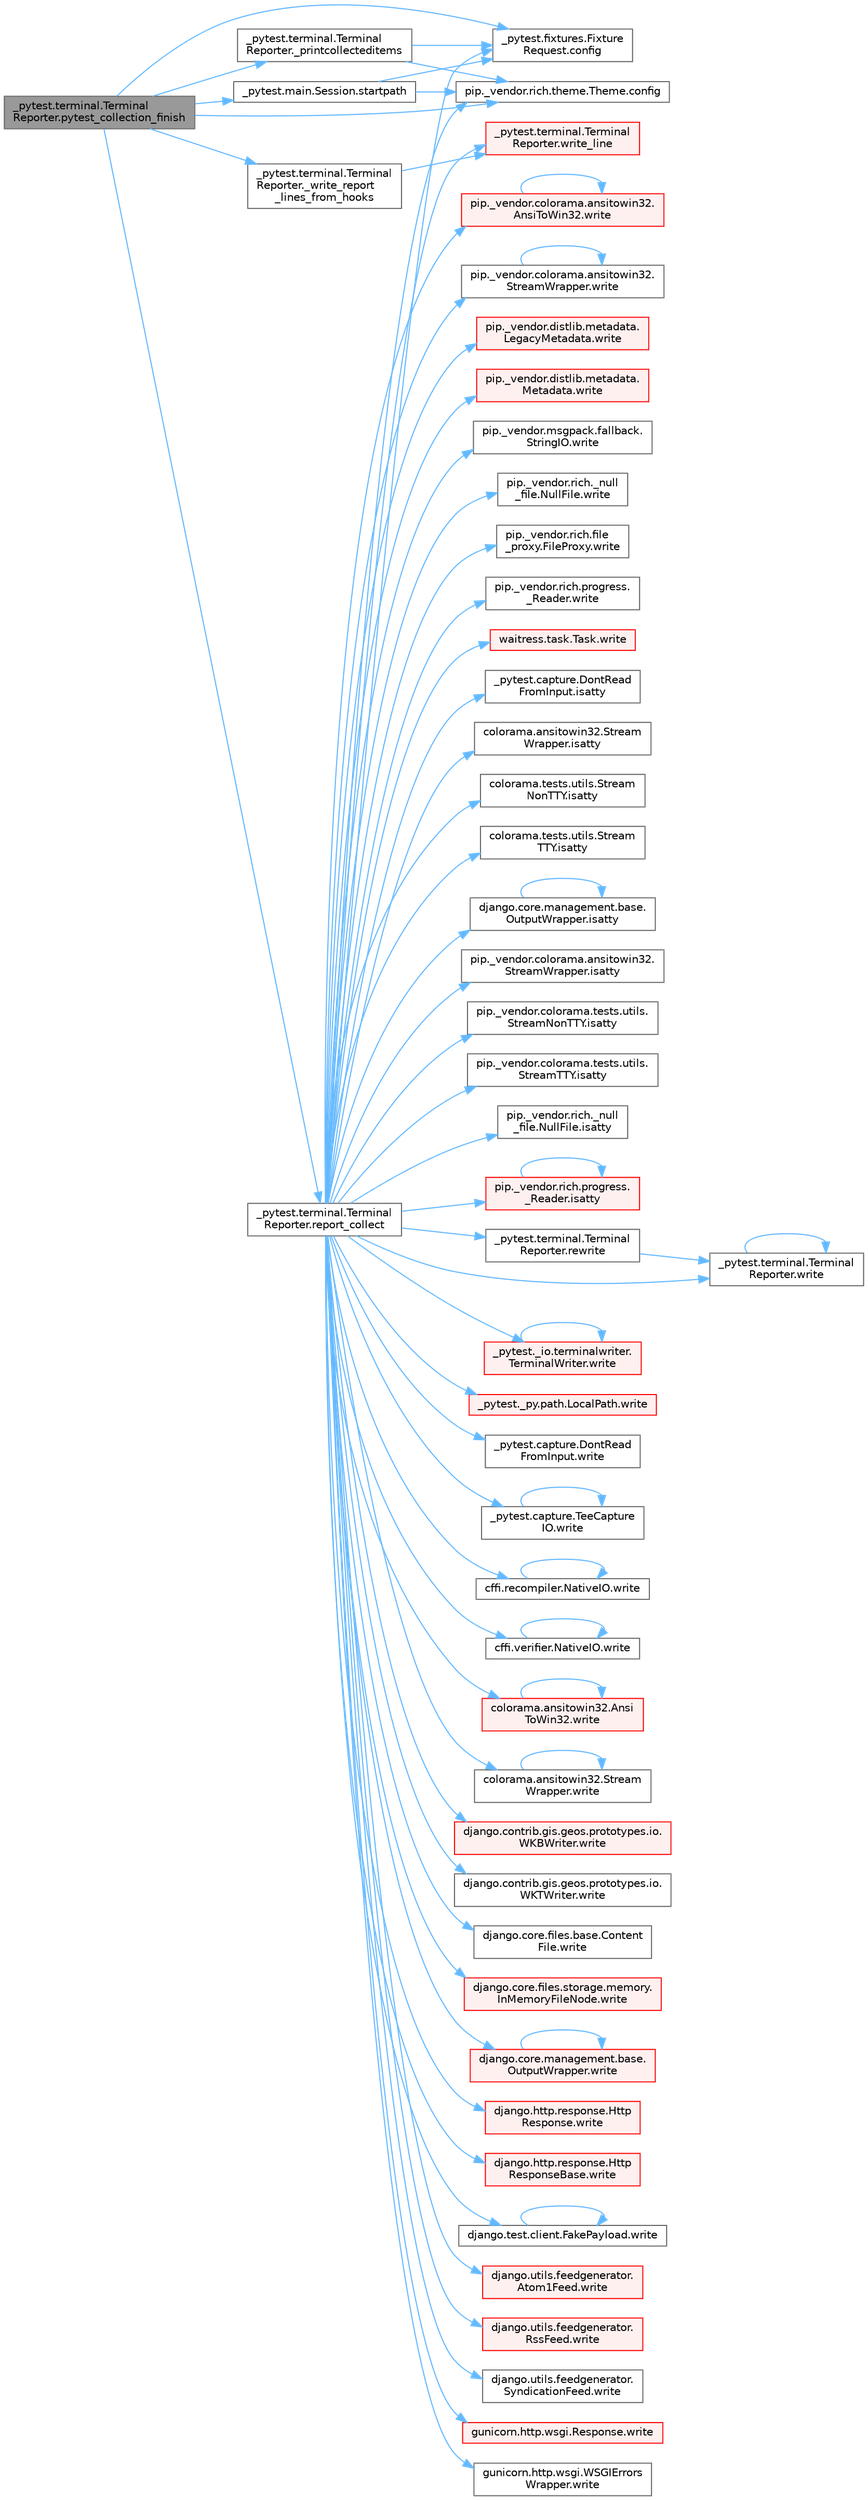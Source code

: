 digraph "_pytest.terminal.TerminalReporter.pytest_collection_finish"
{
 // LATEX_PDF_SIZE
  bgcolor="transparent";
  edge [fontname=Helvetica,fontsize=10,labelfontname=Helvetica,labelfontsize=10];
  node [fontname=Helvetica,fontsize=10,shape=box,height=0.2,width=0.4];
  rankdir="LR";
  Node1 [id="Node000001",label="_pytest.terminal.Terminal\lReporter.pytest_collection_finish",height=0.2,width=0.4,color="gray40", fillcolor="grey60", style="filled", fontcolor="black",tooltip=" "];
  Node1 -> Node2 [id="edge1_Node000001_Node000002",color="steelblue1",style="solid",tooltip=" "];
  Node2 [id="Node000002",label="_pytest.terminal.Terminal\lReporter._printcollecteditems",height=0.2,width=0.4,color="grey40", fillcolor="white", style="filled",URL="$class__pytest_1_1terminal_1_1_terminal_reporter.html#aa0e3eb30065d4b2f856c5c4f5f7efddc",tooltip=" "];
  Node2 -> Node3 [id="edge2_Node000002_Node000003",color="steelblue1",style="solid",tooltip=" "];
  Node3 [id="Node000003",label="_pytest.fixtures.Fixture\lRequest.config",height=0.2,width=0.4,color="grey40", fillcolor="white", style="filled",URL="$class__pytest_1_1fixtures_1_1_fixture_request.html#a9ed7b83923283e6cc50ae1c56f68b36d",tooltip=" "];
  Node2 -> Node4 [id="edge3_Node000002_Node000004",color="steelblue1",style="solid",tooltip=" "];
  Node4 [id="Node000004",label="pip._vendor.rich.theme.Theme.config",height=0.2,width=0.4,color="grey40", fillcolor="white", style="filled",URL="$classpip_1_1__vendor_1_1rich_1_1theme_1_1_theme.html#a66944133178df92a2cc2793b6053a2ea",tooltip=" "];
  Node1 -> Node5 [id="edge4_Node000001_Node000005",color="steelblue1",style="solid",tooltip=" "];
  Node5 [id="Node000005",label="_pytest.terminal.Terminal\lReporter._write_report\l_lines_from_hooks",height=0.2,width=0.4,color="grey40", fillcolor="white", style="filled",URL="$class__pytest_1_1terminal_1_1_terminal_reporter.html#a2b1b718e6a4add0e471ee91a28884a76",tooltip=" "];
  Node5 -> Node6 [id="edge5_Node000005_Node000006",color="steelblue1",style="solid",tooltip=" "];
  Node6 [id="Node000006",label="_pytest.terminal.Terminal\lReporter.write_line",height=0.2,width=0.4,color="red", fillcolor="#FFF0F0", style="filled",URL="$class__pytest_1_1terminal_1_1_terminal_reporter.html#a0322712c2fc4c8a9660c4cb095ad7b0e",tooltip=" "];
  Node1 -> Node3 [id="edge6_Node000001_Node000003",color="steelblue1",style="solid",tooltip=" "];
  Node1 -> Node4 [id="edge7_Node000001_Node000004",color="steelblue1",style="solid",tooltip=" "];
  Node1 -> Node8 [id="edge8_Node000001_Node000008",color="steelblue1",style="solid",tooltip=" "];
  Node8 [id="Node000008",label="_pytest.terminal.Terminal\lReporter.report_collect",height=0.2,width=0.4,color="grey40", fillcolor="white", style="filled",URL="$class__pytest_1_1terminal_1_1_terminal_reporter.html#a8aaee1238de041e936a2d65c80d5458b",tooltip=" "];
  Node8 -> Node3 [id="edge9_Node000008_Node000003",color="steelblue1",style="solid",tooltip=" "];
  Node8 -> Node4 [id="edge10_Node000008_Node000004",color="steelblue1",style="solid",tooltip=" "];
  Node8 -> Node9 [id="edge11_Node000008_Node000009",color="steelblue1",style="solid",tooltip=" "];
  Node9 [id="Node000009",label="_pytest.capture.DontRead\lFromInput.isatty",height=0.2,width=0.4,color="grey40", fillcolor="white", style="filled",URL="$class__pytest_1_1capture_1_1_dont_read_from_input.html#a3c5c76a93255e4e51e5a9e6aed4b3678",tooltip=" "];
  Node8 -> Node10 [id="edge12_Node000008_Node000010",color="steelblue1",style="solid",tooltip=" "];
  Node10 [id="Node000010",label="colorama.ansitowin32.Stream\lWrapper.isatty",height=0.2,width=0.4,color="grey40", fillcolor="white", style="filled",URL="$classcolorama_1_1ansitowin32_1_1_stream_wrapper.html#a5fc1c28e44048b8fba0d4c564ab9843c",tooltip=" "];
  Node8 -> Node11 [id="edge13_Node000008_Node000011",color="steelblue1",style="solid",tooltip=" "];
  Node11 [id="Node000011",label="colorama.tests.utils.Stream\lNonTTY.isatty",height=0.2,width=0.4,color="grey40", fillcolor="white", style="filled",URL="$classcolorama_1_1tests_1_1utils_1_1_stream_non_t_t_y.html#ae6b3c5266692441e88e4c64663453d4d",tooltip=" "];
  Node8 -> Node12 [id="edge14_Node000008_Node000012",color="steelblue1",style="solid",tooltip=" "];
  Node12 [id="Node000012",label="colorama.tests.utils.Stream\lTTY.isatty",height=0.2,width=0.4,color="grey40", fillcolor="white", style="filled",URL="$classcolorama_1_1tests_1_1utils_1_1_stream_t_t_y.html#a79df071f2dba53de524dae1bece215e6",tooltip=" "];
  Node8 -> Node13 [id="edge15_Node000008_Node000013",color="steelblue1",style="solid",tooltip=" "];
  Node13 [id="Node000013",label="django.core.management.base.\lOutputWrapper.isatty",height=0.2,width=0.4,color="grey40", fillcolor="white", style="filled",URL="$classdjango_1_1core_1_1management_1_1base_1_1_output_wrapper.html#a205c4961ed1d9d1a55b3035e13b8c0bd",tooltip=" "];
  Node13 -> Node13 [id="edge16_Node000013_Node000013",color="steelblue1",style="solid",tooltip=" "];
  Node8 -> Node14 [id="edge17_Node000008_Node000014",color="steelblue1",style="solid",tooltip=" "];
  Node14 [id="Node000014",label="pip._vendor.colorama.ansitowin32.\lStreamWrapper.isatty",height=0.2,width=0.4,color="grey40", fillcolor="white", style="filled",URL="$classpip_1_1__vendor_1_1colorama_1_1ansitowin32_1_1_stream_wrapper.html#a3104b95978c1d4474a7170577da7e104",tooltip=" "];
  Node8 -> Node15 [id="edge18_Node000008_Node000015",color="steelblue1",style="solid",tooltip=" "];
  Node15 [id="Node000015",label="pip._vendor.colorama.tests.utils.\lStreamNonTTY.isatty",height=0.2,width=0.4,color="grey40", fillcolor="white", style="filled",URL="$classpip_1_1__vendor_1_1colorama_1_1tests_1_1utils_1_1_stream_non_t_t_y.html#a17d3727badc328fbbbad240365fd409e",tooltip=" "];
  Node8 -> Node16 [id="edge19_Node000008_Node000016",color="steelblue1",style="solid",tooltip=" "];
  Node16 [id="Node000016",label="pip._vendor.colorama.tests.utils.\lStreamTTY.isatty",height=0.2,width=0.4,color="grey40", fillcolor="white", style="filled",URL="$classpip_1_1__vendor_1_1colorama_1_1tests_1_1utils_1_1_stream_t_t_y.html#aa7c31c6badae1d007e41a1e651e2223d",tooltip=" "];
  Node8 -> Node17 [id="edge20_Node000008_Node000017",color="steelblue1",style="solid",tooltip=" "];
  Node17 [id="Node000017",label="pip._vendor.rich._null\l_file.NullFile.isatty",height=0.2,width=0.4,color="grey40", fillcolor="white", style="filled",URL="$classpip_1_1__vendor_1_1rich_1_1__null__file_1_1_null_file.html#ac411fbdc4c754932b410e0f12746b302",tooltip=" "];
  Node8 -> Node18 [id="edge21_Node000008_Node000018",color="steelblue1",style="solid",tooltip=" "];
  Node18 [id="Node000018",label="pip._vendor.rich.progress.\l_Reader.isatty",height=0.2,width=0.4,color="red", fillcolor="#FFF0F0", style="filled",URL="$classpip_1_1__vendor_1_1rich_1_1progress_1_1___reader.html#a25008b04de43b80685677bd476ebb238",tooltip=" "];
  Node18 -> Node18 [id="edge22_Node000018_Node000018",color="steelblue1",style="solid",tooltip=" "];
  Node8 -> Node4531 [id="edge23_Node000008_Node004531",color="steelblue1",style="solid",tooltip=" "];
  Node4531 [id="Node004531",label="_pytest.terminal.Terminal\lReporter.rewrite",height=0.2,width=0.4,color="grey40", fillcolor="white", style="filled",URL="$class__pytest_1_1terminal_1_1_terminal_reporter.html#ac6ace4a77985b67ccaf836467dd13114",tooltip=" "];
  Node4531 -> Node3975 [id="edge24_Node004531_Node003975",color="steelblue1",style="solid",tooltip=" "];
  Node3975 [id="Node003975",label="_pytest.terminal.Terminal\lReporter.write",height=0.2,width=0.4,color="grey40", fillcolor="white", style="filled",URL="$class__pytest_1_1terminal_1_1_terminal_reporter.html#a6a83fce851fa9dfdc476bc6fb0d4595b",tooltip=" "];
  Node3975 -> Node3975 [id="edge25_Node003975_Node003975",color="steelblue1",style="solid",tooltip=" "];
  Node8 -> Node45 [id="edge26_Node000008_Node000045",color="steelblue1",style="solid",tooltip=" "];
  Node45 [id="Node000045",label="_pytest._io.terminalwriter.\lTerminalWriter.write",height=0.2,width=0.4,color="red", fillcolor="#FFF0F0", style="filled",URL="$class__pytest_1_1__io_1_1terminalwriter_1_1_terminal_writer.html#ab011b237aec5bafbe3761ee6eceaa5b1",tooltip=" "];
  Node45 -> Node45 [id="edge27_Node000045_Node000045",color="steelblue1",style="solid",tooltip=" "];
  Node8 -> Node3972 [id="edge28_Node000008_Node003972",color="steelblue1",style="solid",tooltip=" "];
  Node3972 [id="Node003972",label="_pytest._py.path.LocalPath.write",height=0.2,width=0.4,color="red", fillcolor="#FFF0F0", style="filled",URL="$class__pytest_1_1__py_1_1path_1_1_local_path.html#a8f782fcf3e7b991a42259724f3d25de2",tooltip=" "];
  Node8 -> Node3973 [id="edge29_Node000008_Node003973",color="steelblue1",style="solid",tooltip=" "];
  Node3973 [id="Node003973",label="_pytest.capture.DontRead\lFromInput.write",height=0.2,width=0.4,color="grey40", fillcolor="white", style="filled",URL="$class__pytest_1_1capture_1_1_dont_read_from_input.html#a406eef5fc6e2a689e4095b418e34258e",tooltip=" "];
  Node8 -> Node3974 [id="edge30_Node000008_Node003974",color="steelblue1",style="solid",tooltip=" "];
  Node3974 [id="Node003974",label="_pytest.capture.TeeCapture\lIO.write",height=0.2,width=0.4,color="grey40", fillcolor="white", style="filled",URL="$class__pytest_1_1capture_1_1_tee_capture_i_o.html#ad2ae68f89adb705539b1f510ac1d2a06",tooltip=" "];
  Node3974 -> Node3974 [id="edge31_Node003974_Node003974",color="steelblue1",style="solid",tooltip=" "];
  Node8 -> Node3975 [id="edge32_Node000008_Node003975",color="steelblue1",style="solid",tooltip=" "];
  Node8 -> Node3976 [id="edge33_Node000008_Node003976",color="steelblue1",style="solid",tooltip=" "];
  Node3976 [id="Node003976",label="cffi.recompiler.NativeIO.write",height=0.2,width=0.4,color="grey40", fillcolor="white", style="filled",URL="$classcffi_1_1recompiler_1_1_native_i_o.html#a179e7b41f653f51024a2cc98ad72cbbe",tooltip=" "];
  Node3976 -> Node3976 [id="edge34_Node003976_Node003976",color="steelblue1",style="solid",tooltip=" "];
  Node8 -> Node3977 [id="edge35_Node000008_Node003977",color="steelblue1",style="solid",tooltip=" "];
  Node3977 [id="Node003977",label="cffi.verifier.NativeIO.write",height=0.2,width=0.4,color="grey40", fillcolor="white", style="filled",URL="$classcffi_1_1verifier_1_1_native_i_o.html#a9f02f1e437c53293db7389ce253ee238",tooltip=" "];
  Node3977 -> Node3977 [id="edge36_Node003977_Node003977",color="steelblue1",style="solid",tooltip=" "];
  Node8 -> Node3978 [id="edge37_Node000008_Node003978",color="steelblue1",style="solid",tooltip=" "];
  Node3978 [id="Node003978",label="colorama.ansitowin32.Ansi\lToWin32.write",height=0.2,width=0.4,color="red", fillcolor="#FFF0F0", style="filled",URL="$classcolorama_1_1ansitowin32_1_1_ansi_to_win32.html#abadac90e6f0a5a03cecdc6f254eca7d8",tooltip=" "];
  Node3978 -> Node3978 [id="edge38_Node003978_Node003978",color="steelblue1",style="solid",tooltip=" "];
  Node8 -> Node4000 [id="edge39_Node000008_Node004000",color="steelblue1",style="solid",tooltip=" "];
  Node4000 [id="Node004000",label="colorama.ansitowin32.Stream\lWrapper.write",height=0.2,width=0.4,color="grey40", fillcolor="white", style="filled",URL="$classcolorama_1_1ansitowin32_1_1_stream_wrapper.html#a551910ddf0a34dde1db2a38e00b789d4",tooltip=" "];
  Node4000 -> Node4000 [id="edge40_Node004000_Node004000",color="steelblue1",style="solid",tooltip=" "];
  Node8 -> Node4001 [id="edge41_Node000008_Node004001",color="steelblue1",style="solid",tooltip=" "];
  Node4001 [id="Node004001",label="django.contrib.gis.geos.prototypes.io.\lWKBWriter.write",height=0.2,width=0.4,color="red", fillcolor="#FFF0F0", style="filled",URL="$classdjango_1_1contrib_1_1gis_1_1geos_1_1prototypes_1_1io_1_1_w_k_b_writer.html#a2cdc902d36a57ba6070e70570ca85c55",tooltip=" "];
  Node8 -> Node4003 [id="edge42_Node000008_Node004003",color="steelblue1",style="solid",tooltip=" "];
  Node4003 [id="Node004003",label="django.contrib.gis.geos.prototypes.io.\lWKTWriter.write",height=0.2,width=0.4,color="grey40", fillcolor="white", style="filled",URL="$classdjango_1_1contrib_1_1gis_1_1geos_1_1prototypes_1_1io_1_1_w_k_t_writer.html#a8c54e53507e3f6193ce7a36c8f977370",tooltip=" "];
  Node8 -> Node4004 [id="edge43_Node000008_Node004004",color="steelblue1",style="solid",tooltip=" "];
  Node4004 [id="Node004004",label="django.core.files.base.Content\lFile.write",height=0.2,width=0.4,color="grey40", fillcolor="white", style="filled",URL="$classdjango_1_1core_1_1files_1_1base_1_1_content_file.html#a5777a08a5be02c055680c8bcbb235c61",tooltip=" "];
  Node8 -> Node4005 [id="edge44_Node000008_Node004005",color="steelblue1",style="solid",tooltip=" "];
  Node4005 [id="Node004005",label="django.core.files.storage.memory.\lInMemoryFileNode.write",height=0.2,width=0.4,color="red", fillcolor="#FFF0F0", style="filled",URL="$classdjango_1_1core_1_1files_1_1storage_1_1memory_1_1_in_memory_file_node.html#a0e630c96ce4523b3fbd453fa5789bc9e",tooltip=" "];
  Node8 -> Node4007 [id="edge45_Node000008_Node004007",color="steelblue1",style="solid",tooltip=" "];
  Node4007 [id="Node004007",label="django.core.management.base.\lOutputWrapper.write",height=0.2,width=0.4,color="red", fillcolor="#FFF0F0", style="filled",URL="$classdjango_1_1core_1_1management_1_1base_1_1_output_wrapper.html#a3577d4a5a7af3c1c66cfdfa3a5bd8a15",tooltip=" "];
  Node4007 -> Node4007 [id="edge46_Node004007_Node004007",color="steelblue1",style="solid",tooltip=" "];
  Node8 -> Node4012 [id="edge47_Node000008_Node004012",color="steelblue1",style="solid",tooltip=" "];
  Node4012 [id="Node004012",label="django.http.response.Http\lResponse.write",height=0.2,width=0.4,color="red", fillcolor="#FFF0F0", style="filled",URL="$classdjango_1_1http_1_1response_1_1_http_response.html#ac159fb36270c736cfc19334cd8350091",tooltip=" "];
  Node8 -> Node4013 [id="edge48_Node000008_Node004013",color="steelblue1",style="solid",tooltip=" "];
  Node4013 [id="Node004013",label="django.http.response.Http\lResponseBase.write",height=0.2,width=0.4,color="red", fillcolor="#FFF0F0", style="filled",URL="$classdjango_1_1http_1_1response_1_1_http_response_base.html#a4be34840707dfbb85170d7339d758dc1",tooltip=" "];
  Node8 -> Node4014 [id="edge49_Node000008_Node004014",color="steelblue1",style="solid",tooltip=" "];
  Node4014 [id="Node004014",label="django.test.client.FakePayload.write",height=0.2,width=0.4,color="grey40", fillcolor="white", style="filled",URL="$classdjango_1_1test_1_1client_1_1_fake_payload.html#a6a1dca1b58f77e75800bc2d738d3fd7e",tooltip=" "];
  Node4014 -> Node4014 [id="edge50_Node004014_Node004014",color="steelblue1",style="solid",tooltip=" "];
  Node8 -> Node4015 [id="edge51_Node000008_Node004015",color="steelblue1",style="solid",tooltip=" "];
  Node4015 [id="Node004015",label="django.utils.feedgenerator.\lAtom1Feed.write",height=0.2,width=0.4,color="red", fillcolor="#FFF0F0", style="filled",URL="$classdjango_1_1utils_1_1feedgenerator_1_1_atom1_feed.html#afbf5b931a75be201e339b64a8aa46119",tooltip=" "];
  Node8 -> Node4066 [id="edge52_Node000008_Node004066",color="steelblue1",style="solid",tooltip=" "];
  Node4066 [id="Node004066",label="django.utils.feedgenerator.\lRssFeed.write",height=0.2,width=0.4,color="red", fillcolor="#FFF0F0", style="filled",URL="$classdjango_1_1utils_1_1feedgenerator_1_1_rss_feed.html#a63ea2926c2c773e874f51ced997a2618",tooltip=" "];
  Node8 -> Node4071 [id="edge53_Node000008_Node004071",color="steelblue1",style="solid",tooltip=" "];
  Node4071 [id="Node004071",label="django.utils.feedgenerator.\lSyndicationFeed.write",height=0.2,width=0.4,color="grey40", fillcolor="white", style="filled",URL="$classdjango_1_1utils_1_1feedgenerator_1_1_syndication_feed.html#a8b6aa844d6a12751a6d67fe6a2e58ebb",tooltip=" "];
  Node8 -> Node4072 [id="edge54_Node000008_Node004072",color="steelblue1",style="solid",tooltip=" "];
  Node4072 [id="Node004072",label="gunicorn.http.wsgi.Response.write",height=0.2,width=0.4,color="red", fillcolor="#FFF0F0", style="filled",URL="$classgunicorn_1_1http_1_1wsgi_1_1_response.html#a125ec803f25529604c0cbf2177de8951",tooltip=" "];
  Node8 -> Node4073 [id="edge55_Node000008_Node004073",color="steelblue1",style="solid",tooltip=" "];
  Node4073 [id="Node004073",label="gunicorn.http.wsgi.WSGIErrors\lWrapper.write",height=0.2,width=0.4,color="grey40", fillcolor="white", style="filled",URL="$classgunicorn_1_1http_1_1wsgi_1_1_w_s_g_i_errors_wrapper.html#a7dabeb0732ba57e770de5e6c297cbfba",tooltip=" "];
  Node8 -> Node3987 [id="edge56_Node000008_Node003987",color="steelblue1",style="solid",tooltip=" "];
  Node3987 [id="Node003987",label="pip._vendor.colorama.ansitowin32.\lAnsiToWin32.write",height=0.2,width=0.4,color="red", fillcolor="#FFF0F0", style="filled",URL="$classpip_1_1__vendor_1_1colorama_1_1ansitowin32_1_1_ansi_to_win32.html#aaeb0baf104470a2dfb282dce019b45e4",tooltip=" "];
  Node3987 -> Node3987 [id="edge57_Node003987_Node003987",color="steelblue1",style="solid",tooltip=" "];
  Node8 -> Node4074 [id="edge58_Node000008_Node004074",color="steelblue1",style="solid",tooltip=" "];
  Node4074 [id="Node004074",label="pip._vendor.colorama.ansitowin32.\lStreamWrapper.write",height=0.2,width=0.4,color="grey40", fillcolor="white", style="filled",URL="$classpip_1_1__vendor_1_1colorama_1_1ansitowin32_1_1_stream_wrapper.html#aa47f76b442f79d6ff416b7b941fc274e",tooltip=" "];
  Node4074 -> Node4074 [id="edge59_Node004074_Node004074",color="steelblue1",style="solid",tooltip=" "];
  Node8 -> Node4075 [id="edge60_Node000008_Node004075",color="steelblue1",style="solid",tooltip=" "];
  Node4075 [id="Node004075",label="pip._vendor.distlib.metadata.\lLegacyMetadata.write",height=0.2,width=0.4,color="red", fillcolor="#FFF0F0", style="filled",URL="$classpip_1_1__vendor_1_1distlib_1_1metadata_1_1_legacy_metadata.html#af3423aeacce2739a48b38815d4ba89be",tooltip=" "];
  Node8 -> Node4081 [id="edge61_Node000008_Node004081",color="steelblue1",style="solid",tooltip=" "];
  Node4081 [id="Node004081",label="pip._vendor.distlib.metadata.\lMetadata.write",height=0.2,width=0.4,color="red", fillcolor="#FFF0F0", style="filled",URL="$classpip_1_1__vendor_1_1distlib_1_1metadata_1_1_metadata.html#a1a2c54572ca133a21190923864249820",tooltip=" "];
  Node8 -> Node4093 [id="edge62_Node000008_Node004093",color="steelblue1",style="solid",tooltip=" "];
  Node4093 [id="Node004093",label="pip._vendor.msgpack.fallback.\lStringIO.write",height=0.2,width=0.4,color="grey40", fillcolor="white", style="filled",URL="$classpip_1_1__vendor_1_1msgpack_1_1fallback_1_1_string_i_o.html#a6adb76b5a6646bce44458254c6dacaf7",tooltip=" "];
  Node8 -> Node4094 [id="edge63_Node000008_Node004094",color="steelblue1",style="solid",tooltip=" "];
  Node4094 [id="Node004094",label="pip._vendor.rich._null\l_file.NullFile.write",height=0.2,width=0.4,color="grey40", fillcolor="white", style="filled",URL="$classpip_1_1__vendor_1_1rich_1_1__null__file_1_1_null_file.html#a01d2e01041fb795a1f042e5a520ebc35",tooltip=" "];
  Node8 -> Node4095 [id="edge64_Node000008_Node004095",color="steelblue1",style="solid",tooltip=" "];
  Node4095 [id="Node004095",label="pip._vendor.rich.file\l_proxy.FileProxy.write",height=0.2,width=0.4,color="grey40", fillcolor="white", style="filled",URL="$classpip_1_1__vendor_1_1rich_1_1file__proxy_1_1_file_proxy.html#a433bec714cb79fe570a7fa947d7ef607",tooltip=" "];
  Node8 -> Node4096 [id="edge65_Node000008_Node004096",color="steelblue1",style="solid",tooltip=" "];
  Node4096 [id="Node004096",label="pip._vendor.rich.progress.\l_Reader.write",height=0.2,width=0.4,color="grey40", fillcolor="white", style="filled",URL="$classpip_1_1__vendor_1_1rich_1_1progress_1_1___reader.html#a8ef599c97b85c42dcb4df6645d5734e1",tooltip=" "];
  Node8 -> Node4097 [id="edge66_Node000008_Node004097",color="steelblue1",style="solid",tooltip=" "];
  Node4097 [id="Node004097",label="waitress.task.Task.write",height=0.2,width=0.4,color="red", fillcolor="#FFF0F0", style="filled",URL="$classwaitress_1_1task_1_1_task.html#a4ea20833759dca71b052d4f67ff85834",tooltip=" "];
  Node8 -> Node6 [id="edge67_Node000008_Node000006",color="steelblue1",style="solid",tooltip=" "];
  Node1 -> Node4532 [id="edge68_Node000001_Node004532",color="steelblue1",style="solid",tooltip=" "];
  Node4532 [id="Node004532",label="_pytest.main.Session.startpath",height=0.2,width=0.4,color="grey40", fillcolor="white", style="filled",URL="$class__pytest_1_1main_1_1_session.html#ad5be316b69e13f1c0de471dffc8b653c",tooltip=" "];
  Node4532 -> Node3 [id="edge69_Node004532_Node000003",color="steelblue1",style="solid",tooltip=" "];
  Node4532 -> Node4 [id="edge70_Node004532_Node000004",color="steelblue1",style="solid",tooltip=" "];
}
